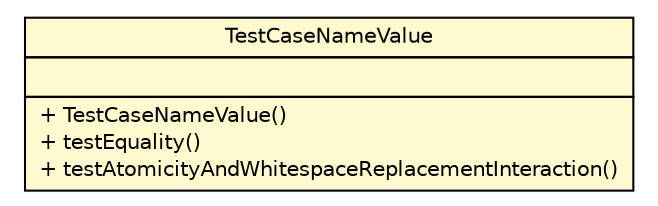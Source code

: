 #!/usr/local/bin/dot
#
# Class diagram 
# Generated by UMLGraph version R5_6-24-gf6e263 (http://www.umlgraph.org/)
#

digraph G {
	edge [fontname="Helvetica",fontsize=10,labelfontname="Helvetica",labelfontsize=10];
	node [fontname="Helvetica",fontsize=10,shape=plaintext];
	nodesep=0.25;
	ranksep=0.5;
	// com.edugility.nomen.TestCaseNameValue
	c20 [label=<<table title="com.edugility.nomen.TestCaseNameValue" border="0" cellborder="1" cellspacing="0" cellpadding="2" port="p" bgcolor="lemonChiffon" href="./TestCaseNameValue.html">
		<tr><td><table border="0" cellspacing="0" cellpadding="1">
<tr><td align="center" balign="center"> TestCaseNameValue </td></tr>
		</table></td></tr>
		<tr><td><table border="0" cellspacing="0" cellpadding="1">
<tr><td align="left" balign="left">  </td></tr>
		</table></td></tr>
		<tr><td><table border="0" cellspacing="0" cellpadding="1">
<tr><td align="left" balign="left"> + TestCaseNameValue() </td></tr>
<tr><td align="left" balign="left"> + testEquality() </td></tr>
<tr><td align="left" balign="left"> + testAtomicityAndWhitespaceReplacementInteraction() </td></tr>
		</table></td></tr>
		</table>>, URL="./TestCaseNameValue.html", fontname="Helvetica", fontcolor="black", fontsize=10.0];
}

